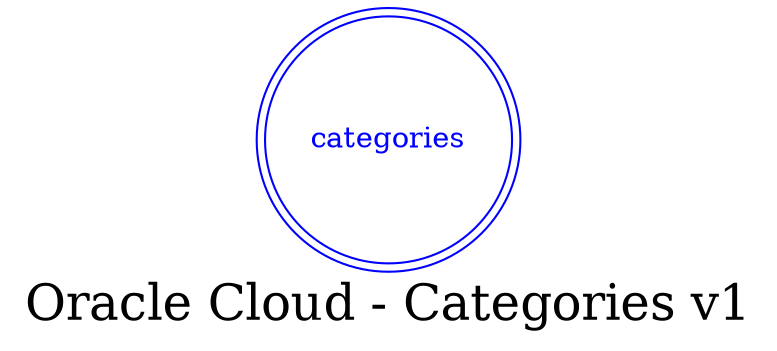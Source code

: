 digraph LexiconGraph {
graph[label="Oracle Cloud - Categories v1", fontsize=24]
splines=true
"categories" [color=blue, fontcolor=blue, shape=doublecircle]
}
